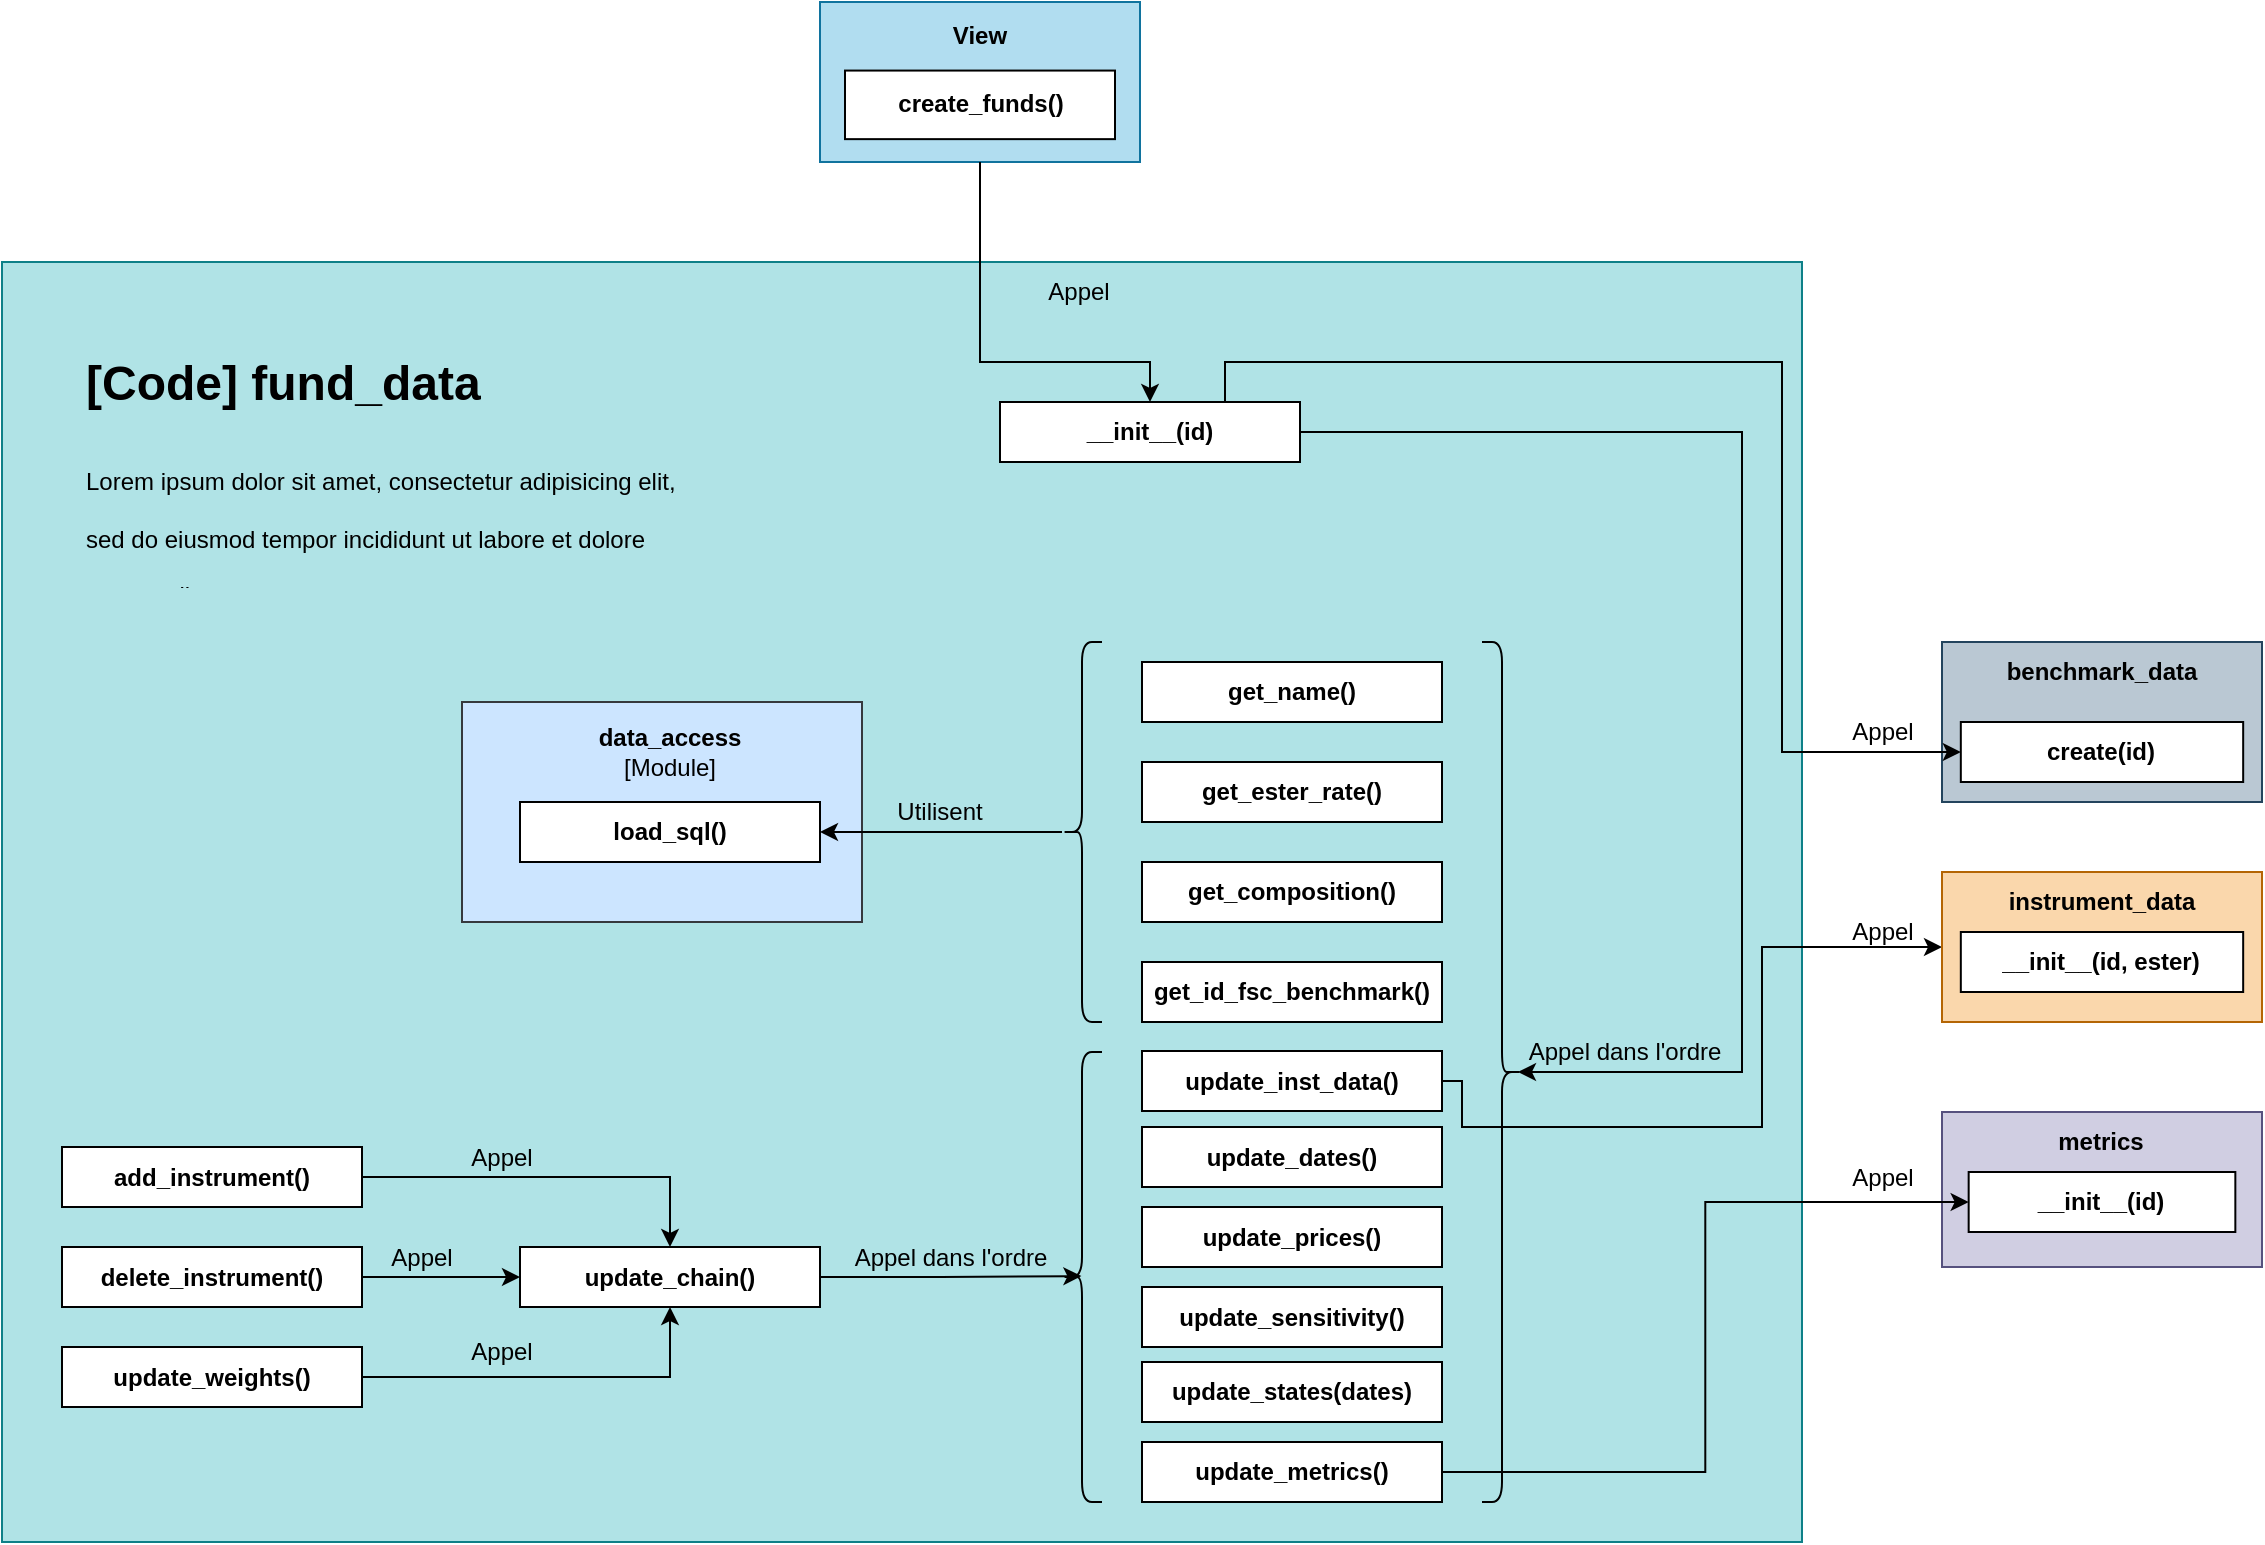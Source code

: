 <mxfile version="27.2.0">
  <diagram name="Page-1" id="jNu9Z5zwB6WvqihafVrA">
    <mxGraphModel dx="2495" dy="974" grid="1" gridSize="10" guides="1" tooltips="1" connect="1" arrows="1" fold="1" page="1" pageScale="1" pageWidth="827" pageHeight="1169" math="0" shadow="0">
      <root>
        <mxCell id="0" />
        <mxCell id="1" parent="0" />
        <mxCell id="xhRnbUlI3p6U2ewP2E0r-1" value="&lt;br&gt;&lt;div&gt;&lt;br&gt;&lt;/div&gt;" style="rounded=0;whiteSpace=wrap;html=1;fillColor=#b0e3e6;strokeColor=#0e8088;" vertex="1" parent="1">
          <mxGeometry x="-10" y="160" width="900" height="640" as="geometry" />
        </mxCell>
        <mxCell id="xhRnbUlI3p6U2ewP2E0r-66" value="" style="rounded=0;whiteSpace=wrap;html=1;fillColor=#cce5ff;strokeColor=#36393d;" vertex="1" parent="1">
          <mxGeometry x="220" y="380" width="200" height="110" as="geometry" />
        </mxCell>
        <mxCell id="xhRnbUlI3p6U2ewP2E0r-17" value="&lt;b&gt;get_name()&lt;/b&gt;" style="rounded=0;whiteSpace=wrap;html=1;" vertex="1" parent="1">
          <mxGeometry x="560" y="360" width="150" height="30" as="geometry" />
        </mxCell>
        <mxCell id="xhRnbUlI3p6U2ewP2E0r-18" value="&lt;b&gt;get_ester_rate()&lt;/b&gt;" style="rounded=0;whiteSpace=wrap;html=1;" vertex="1" parent="1">
          <mxGeometry x="560" y="410" width="150" height="30" as="geometry" />
        </mxCell>
        <mxCell id="xhRnbUlI3p6U2ewP2E0r-19" value="&lt;b&gt;get_composition()&lt;/b&gt;" style="rounded=0;whiteSpace=wrap;html=1;" vertex="1" parent="1">
          <mxGeometry x="560" y="460" width="150" height="30" as="geometry" />
        </mxCell>
        <mxCell id="xhRnbUlI3p6U2ewP2E0r-20" value="&lt;b&gt;get_id_fsc_benchmark()&lt;/b&gt;" style="rounded=0;whiteSpace=wrap;html=1;" vertex="1" parent="1">
          <mxGeometry x="560" y="510" width="150" height="30" as="geometry" />
        </mxCell>
        <mxCell id="xhRnbUlI3p6U2ewP2E0r-97" style="edgeStyle=orthogonalEdgeStyle;rounded=0;orthogonalLoop=1;jettySize=auto;html=1;entryX=0;entryY=0.5;entryDx=0;entryDy=0;" edge="1" parent="1">
          <mxGeometry relative="1" as="geometry">
            <mxPoint x="710" y="569.494" as="sourcePoint" />
            <mxPoint x="960" y="502.5" as="targetPoint" />
            <Array as="points">
              <mxPoint x="720" y="569.5" />
              <mxPoint x="720" y="592.5" />
              <mxPoint x="870" y="592.5" />
              <mxPoint x="870" y="502.5" />
            </Array>
          </mxGeometry>
        </mxCell>
        <mxCell id="xhRnbUlI3p6U2ewP2E0r-21" value="&lt;b&gt;update_inst_data()&lt;/b&gt;" style="rounded=0;whiteSpace=wrap;html=1;" vertex="1" parent="1">
          <mxGeometry x="560" y="554.5" width="150" height="30" as="geometry" />
        </mxCell>
        <mxCell id="xhRnbUlI3p6U2ewP2E0r-22" value="&lt;b&gt;update_dates()&lt;/b&gt;" style="rounded=0;whiteSpace=wrap;html=1;" vertex="1" parent="1">
          <mxGeometry x="560" y="592.5" width="150" height="30" as="geometry" />
        </mxCell>
        <mxCell id="xhRnbUlI3p6U2ewP2E0r-23" value="&lt;b&gt;update_prices()&lt;/b&gt;" style="rounded=0;whiteSpace=wrap;html=1;" vertex="1" parent="1">
          <mxGeometry x="560" y="632.5" width="150" height="30" as="geometry" />
        </mxCell>
        <mxCell id="xhRnbUlI3p6U2ewP2E0r-24" value="&lt;b&gt;update_sensitivity()&lt;/b&gt;" style="rounded=0;whiteSpace=wrap;html=1;" vertex="1" parent="1">
          <mxGeometry x="560" y="672.5" width="150" height="30" as="geometry" />
        </mxCell>
        <mxCell id="xhRnbUlI3p6U2ewP2E0r-25" value="&lt;b&gt;update_chain()&lt;/b&gt;" style="rounded=0;whiteSpace=wrap;html=1;" vertex="1" parent="1">
          <mxGeometry x="249" y="652.5" width="150" height="30" as="geometry" />
        </mxCell>
        <mxCell id="xhRnbUlI3p6U2ewP2E0r-26" value="" style="shape=curlyBracket;whiteSpace=wrap;html=1;rounded=1;labelPosition=left;verticalLabelPosition=middle;align=right;verticalAlign=middle;" vertex="1" parent="1">
          <mxGeometry x="520" y="555" width="20" height="225" as="geometry" />
        </mxCell>
        <mxCell id="xhRnbUlI3p6U2ewP2E0r-28" style="edgeStyle=orthogonalEdgeStyle;rounded=0;orthogonalLoop=1;jettySize=auto;html=1;entryX=0.485;entryY=0.498;entryDx=0;entryDy=0;entryPerimeter=0;" edge="1" parent="1" source="xhRnbUlI3p6U2ewP2E0r-25" target="xhRnbUlI3p6U2ewP2E0r-26">
          <mxGeometry relative="1" as="geometry" />
        </mxCell>
        <mxCell id="xhRnbUlI3p6U2ewP2E0r-29" value="&lt;b&gt;update_states(dates)&lt;/b&gt;" style="rounded=0;whiteSpace=wrap;html=1;" vertex="1" parent="1">
          <mxGeometry x="560" y="710" width="150" height="30" as="geometry" />
        </mxCell>
        <mxCell id="xhRnbUlI3p6U2ewP2E0r-30" value="&lt;b&gt;update_metrics()&lt;/b&gt;" style="rounded=0;whiteSpace=wrap;html=1;" vertex="1" parent="1">
          <mxGeometry x="560" y="750" width="150" height="30" as="geometry" />
        </mxCell>
        <mxCell id="xhRnbUlI3p6U2ewP2E0r-41" value="" style="shape=curlyBracket;whiteSpace=wrap;html=1;rounded=1;labelPosition=left;verticalLabelPosition=middle;align=right;verticalAlign=middle;flipV=1;flipH=1;" vertex="1" parent="1">
          <mxGeometry x="730" y="350" width="20" height="430" as="geometry" />
        </mxCell>
        <mxCell id="xhRnbUlI3p6U2ewP2E0r-42" value="&lt;b&gt;__init__(id)&lt;/b&gt;" style="rounded=0;whiteSpace=wrap;html=1;" vertex="1" parent="1">
          <mxGeometry x="489" y="230" width="150" height="30" as="geometry" />
        </mxCell>
        <mxCell id="xhRnbUlI3p6U2ewP2E0r-45" style="edgeStyle=orthogonalEdgeStyle;rounded=0;orthogonalLoop=1;jettySize=auto;html=1;entryX=0.1;entryY=0.5;entryDx=0;entryDy=0;entryPerimeter=0;" edge="1" parent="1" source="xhRnbUlI3p6U2ewP2E0r-42" target="xhRnbUlI3p6U2ewP2E0r-41">
          <mxGeometry relative="1" as="geometry">
            <Array as="points">
              <mxPoint x="860" y="245" />
              <mxPoint x="860" y="565" />
            </Array>
          </mxGeometry>
        </mxCell>
        <mxCell id="xhRnbUlI3p6U2ewP2E0r-49" value="Appel dans l&#39;ordre" style="text;html=1;align=center;verticalAlign=middle;whiteSpace=wrap;rounded=0;" vertex="1" parent="1">
          <mxGeometry x="414" y="642.5" width="101" height="30" as="geometry" />
        </mxCell>
        <mxCell id="xhRnbUlI3p6U2ewP2E0r-50" value="Appel dans l&#39;ordre" style="text;html=1;align=center;verticalAlign=middle;whiteSpace=wrap;rounded=0;" vertex="1" parent="1">
          <mxGeometry x="751" y="540" width="101" height="30" as="geometry" />
        </mxCell>
        <mxCell id="xhRnbUlI3p6U2ewP2E0r-54" style="edgeStyle=orthogonalEdgeStyle;rounded=0;orthogonalLoop=1;jettySize=auto;html=1;" edge="1" parent="1" source="xhRnbUlI3p6U2ewP2E0r-51" target="xhRnbUlI3p6U2ewP2E0r-52">
          <mxGeometry relative="1" as="geometry" />
        </mxCell>
        <mxCell id="xhRnbUlI3p6U2ewP2E0r-51" value="" style="shape=curlyBracket;whiteSpace=wrap;html=1;rounded=1;labelPosition=left;verticalLabelPosition=middle;align=right;verticalAlign=middle;" vertex="1" parent="1">
          <mxGeometry x="520" y="350" width="20" height="190" as="geometry" />
        </mxCell>
        <mxCell id="xhRnbUlI3p6U2ewP2E0r-52" value="&lt;b&gt;load_sql()&lt;/b&gt;" style="rounded=0;whiteSpace=wrap;html=1;" vertex="1" parent="1">
          <mxGeometry x="249" y="430" width="150" height="30" as="geometry" />
        </mxCell>
        <mxCell id="xhRnbUlI3p6U2ewP2E0r-55" value="Utilisent" style="text;html=1;align=center;verticalAlign=middle;whiteSpace=wrap;rounded=0;" vertex="1" parent="1">
          <mxGeometry x="429" y="420" width="60" height="30" as="geometry" />
        </mxCell>
        <mxCell id="xhRnbUlI3p6U2ewP2E0r-59" style="edgeStyle=orthogonalEdgeStyle;rounded=0;orthogonalLoop=1;jettySize=auto;html=1;entryX=0.5;entryY=0;entryDx=0;entryDy=0;" edge="1" parent="1" source="xhRnbUlI3p6U2ewP2E0r-56" target="xhRnbUlI3p6U2ewP2E0r-25">
          <mxGeometry relative="1" as="geometry" />
        </mxCell>
        <mxCell id="xhRnbUlI3p6U2ewP2E0r-56" value="&lt;b&gt;add_instrument()&lt;/b&gt;" style="rounded=0;whiteSpace=wrap;html=1;" vertex="1" parent="1">
          <mxGeometry x="20" y="602.5" width="150" height="30" as="geometry" />
        </mxCell>
        <mxCell id="xhRnbUlI3p6U2ewP2E0r-60" style="edgeStyle=orthogonalEdgeStyle;rounded=0;orthogonalLoop=1;jettySize=auto;html=1;entryX=0;entryY=0.5;entryDx=0;entryDy=0;" edge="1" parent="1" source="xhRnbUlI3p6U2ewP2E0r-57" target="xhRnbUlI3p6U2ewP2E0r-25">
          <mxGeometry relative="1" as="geometry" />
        </mxCell>
        <mxCell id="xhRnbUlI3p6U2ewP2E0r-57" value="&lt;b&gt;delete_instrument()&lt;/b&gt;" style="rounded=0;whiteSpace=wrap;html=1;" vertex="1" parent="1">
          <mxGeometry x="20" y="652.5" width="150" height="30" as="geometry" />
        </mxCell>
        <mxCell id="xhRnbUlI3p6U2ewP2E0r-61" style="edgeStyle=orthogonalEdgeStyle;rounded=0;orthogonalLoop=1;jettySize=auto;html=1;entryX=0.5;entryY=1;entryDx=0;entryDy=0;" edge="1" parent="1" source="xhRnbUlI3p6U2ewP2E0r-58" target="xhRnbUlI3p6U2ewP2E0r-25">
          <mxGeometry relative="1" as="geometry" />
        </mxCell>
        <mxCell id="xhRnbUlI3p6U2ewP2E0r-58" value="&lt;b&gt;update_weights()&lt;/b&gt;" style="rounded=0;whiteSpace=wrap;html=1;" vertex="1" parent="1">
          <mxGeometry x="20" y="702.5" width="150" height="30" as="geometry" />
        </mxCell>
        <mxCell id="xhRnbUlI3p6U2ewP2E0r-62" value="Appel" style="text;html=1;align=center;verticalAlign=middle;whiteSpace=wrap;rounded=0;" vertex="1" parent="1">
          <mxGeometry x="210" y="592.5" width="60" height="30" as="geometry" />
        </mxCell>
        <mxCell id="xhRnbUlI3p6U2ewP2E0r-63" value="Appel" style="text;html=1;align=center;verticalAlign=middle;whiteSpace=wrap;rounded=0;" vertex="1" parent="1">
          <mxGeometry x="170" y="642.5" width="60" height="30" as="geometry" />
        </mxCell>
        <mxCell id="xhRnbUlI3p6U2ewP2E0r-64" value="Appel" style="text;html=1;align=center;verticalAlign=middle;whiteSpace=wrap;rounded=0;" vertex="1" parent="1">
          <mxGeometry x="210" y="690" width="60" height="30" as="geometry" />
        </mxCell>
        <mxCell id="xhRnbUlI3p6U2ewP2E0r-65" value="&lt;h1 style=&quot;margin-top: 0px;&quot;&gt;&lt;span style=&quot;background-color: transparent; color: light-dark(rgb(0, 0, 0), rgb(255, 255, 255));&quot;&gt;[Code] fund_data&lt;/span&gt;&lt;/h1&gt;&lt;h1 style=&quot;margin-top: 0px;&quot;&gt;&lt;span style=&quot;background-color: transparent; color: light-dark(rgb(0, 0, 0), rgb(255, 255, 255)); font-size: 12px; font-weight: normal;&quot;&gt;Lorem ipsum dolor sit amet, consectetur adipisicing elit, sed do eiusmod tempor incididunt ut labore et dolore magna aliqua.&lt;/span&gt;&lt;/h1&gt;" style="text;html=1;whiteSpace=wrap;overflow=hidden;rounded=0;" vertex="1" parent="1">
          <mxGeometry x="30" y="200" width="310" height="120" as="geometry" />
        </mxCell>
        <mxCell id="xhRnbUlI3p6U2ewP2E0r-67" value="&lt;b&gt;data_access&lt;/b&gt;&lt;div&gt;[Module]&lt;/div&gt;" style="text;html=1;align=center;verticalAlign=middle;whiteSpace=wrap;rounded=0;" vertex="1" parent="1">
          <mxGeometry x="294" y="390" width="60" height="30" as="geometry" />
        </mxCell>
        <mxCell id="xhRnbUlI3p6U2ewP2E0r-81" value="Appel" style="text;html=1;align=center;verticalAlign=middle;whiteSpace=wrap;rounded=0;" vertex="1" parent="1">
          <mxGeometry x="880" y="602.5" width="101" height="30" as="geometry" />
        </mxCell>
        <mxCell id="xhRnbUlI3p6U2ewP2E0r-83" value="" style="group" vertex="1" connectable="0" parent="1">
          <mxGeometry x="960" y="350" width="160" height="80" as="geometry" />
        </mxCell>
        <mxCell id="xhRnbUlI3p6U2ewP2E0r-69" value="&lt;br&gt;&lt;div&gt;&lt;br&gt;&lt;/div&gt;" style="rounded=0;whiteSpace=wrap;html=1;fillColor=#bac8d3;strokeColor=#23445d;" vertex="1" parent="xhRnbUlI3p6U2ewP2E0r-83">
          <mxGeometry width="160" height="80" as="geometry" />
        </mxCell>
        <mxCell id="xhRnbUlI3p6U2ewP2E0r-70" value="&lt;b&gt;create(id)&lt;/b&gt;" style="rounded=0;whiteSpace=wrap;html=1;" vertex="1" parent="xhRnbUlI3p6U2ewP2E0r-83">
          <mxGeometry x="9.412" y="40" width="141.176" height="30" as="geometry" />
        </mxCell>
        <mxCell id="xhRnbUlI3p6U2ewP2E0r-72" value="&lt;b&gt;benchmark_data&lt;/b&gt;" style="text;html=1;align=center;verticalAlign=middle;whiteSpace=wrap;rounded=0;" vertex="1" parent="xhRnbUlI3p6U2ewP2E0r-83">
          <mxGeometry x="51.765" width="56.471" height="30" as="geometry" />
        </mxCell>
        <mxCell id="xhRnbUlI3p6U2ewP2E0r-73" style="edgeStyle=orthogonalEdgeStyle;rounded=0;orthogonalLoop=1;jettySize=auto;html=1;exitX=0.75;exitY=0;exitDx=0;exitDy=0;entryX=0;entryY=0.5;entryDx=0;entryDy=0;" edge="1" parent="1" source="xhRnbUlI3p6U2ewP2E0r-42" target="xhRnbUlI3p6U2ewP2E0r-70">
          <mxGeometry relative="1" as="geometry">
            <Array as="points">
              <mxPoint x="601" y="210" />
              <mxPoint x="880" y="210" />
              <mxPoint x="880" y="405" />
            </Array>
          </mxGeometry>
        </mxCell>
        <mxCell id="xhRnbUlI3p6U2ewP2E0r-84" value="" style="group" vertex="1" connectable="0" parent="1">
          <mxGeometry x="960" y="585" width="160" height="77.5" as="geometry" />
        </mxCell>
        <mxCell id="xhRnbUlI3p6U2ewP2E0r-77" value="" style="rounded=0;whiteSpace=wrap;html=1;fillColor=#d0cee2;strokeColor=#56517e;" vertex="1" parent="xhRnbUlI3p6U2ewP2E0r-84">
          <mxGeometry width="160" height="77.5" as="geometry" />
        </mxCell>
        <mxCell id="xhRnbUlI3p6U2ewP2E0r-78" value="&lt;b&gt;metrics&lt;/b&gt;" style="text;html=1;align=center;verticalAlign=middle;whiteSpace=wrap;rounded=0;" vertex="1" parent="xhRnbUlI3p6U2ewP2E0r-84">
          <mxGeometry x="53.333" width="53.333" height="30" as="geometry" />
        </mxCell>
        <mxCell id="xhRnbUlI3p6U2ewP2E0r-79" value="&lt;b&gt;__init__(id)&lt;/b&gt;" style="rounded=0;whiteSpace=wrap;html=1;" vertex="1" parent="xhRnbUlI3p6U2ewP2E0r-84">
          <mxGeometry x="13.333" y="30" width="133.333" height="30" as="geometry" />
        </mxCell>
        <mxCell id="xhRnbUlI3p6U2ewP2E0r-80" style="edgeStyle=orthogonalEdgeStyle;rounded=0;orthogonalLoop=1;jettySize=auto;html=1;entryX=0;entryY=0.5;entryDx=0;entryDy=0;" edge="1" parent="1" source="xhRnbUlI3p6U2ewP2E0r-30" target="xhRnbUlI3p6U2ewP2E0r-79">
          <mxGeometry relative="1" as="geometry" />
        </mxCell>
        <mxCell id="xhRnbUlI3p6U2ewP2E0r-86" value="Appel" style="text;html=1;align=center;verticalAlign=middle;whiteSpace=wrap;rounded=0;" vertex="1" parent="1">
          <mxGeometry x="880" y="380" width="101" height="30" as="geometry" />
        </mxCell>
        <mxCell id="xhRnbUlI3p6U2ewP2E0r-89" value="" style="group" vertex="1" connectable="0" parent="1">
          <mxGeometry x="960" y="465" width="160" height="75" as="geometry" />
        </mxCell>
        <mxCell id="xhRnbUlI3p6U2ewP2E0r-76" value="&lt;div&gt;&lt;div&gt;&lt;div&gt;&lt;br&gt;&lt;/div&gt;&lt;/div&gt;&lt;/div&gt;" style="rounded=0;whiteSpace=wrap;html=1;fillColor=#fad7ac;strokeColor=#b46504;" vertex="1" parent="xhRnbUlI3p6U2ewP2E0r-89">
          <mxGeometry width="160" height="75" as="geometry" />
        </mxCell>
        <mxCell id="xhRnbUlI3p6U2ewP2E0r-87" value="&lt;b&gt;__init__(id, ester)&lt;/b&gt;" style="rounded=0;whiteSpace=wrap;html=1;" vertex="1" parent="xhRnbUlI3p6U2ewP2E0r-89">
          <mxGeometry x="9.412" y="30" width="141.176" height="30" as="geometry" />
        </mxCell>
        <mxCell id="xhRnbUlI3p6U2ewP2E0r-88" value="&lt;b&gt;instrument_data&lt;/b&gt;" style="text;html=1;align=center;verticalAlign=middle;whiteSpace=wrap;rounded=0;" vertex="1" parent="xhRnbUlI3p6U2ewP2E0r-89">
          <mxGeometry x="51.765" width="56.471" height="30" as="geometry" />
        </mxCell>
        <mxCell id="xhRnbUlI3p6U2ewP2E0r-93" value="" style="group" vertex="1" connectable="0" parent="1">
          <mxGeometry x="399" y="30" width="180" height="80" as="geometry" />
        </mxCell>
        <mxCell id="xhRnbUlI3p6U2ewP2E0r-94" value="" style="group" vertex="1" connectable="0" parent="xhRnbUlI3p6U2ewP2E0r-93">
          <mxGeometry width="160" height="80" as="geometry" />
        </mxCell>
        <mxCell id="xhRnbUlI3p6U2ewP2E0r-75" value="" style="rounded=0;whiteSpace=wrap;html=1;fillColor=#b1ddf0;strokeColor=#10739e;" vertex="1" parent="xhRnbUlI3p6U2ewP2E0r-94">
          <mxGeometry width="160" height="80" as="geometry" />
        </mxCell>
        <mxCell id="xhRnbUlI3p6U2ewP2E0r-91" value="&lt;b&gt;create_funds()&lt;/b&gt;" style="rounded=0;whiteSpace=wrap;html=1;" vertex="1" parent="xhRnbUlI3p6U2ewP2E0r-94">
          <mxGeometry x="12.5" y="34.286" width="135" height="34.286" as="geometry" />
        </mxCell>
        <mxCell id="xhRnbUlI3p6U2ewP2E0r-92" value="&lt;b&gt;View&lt;/b&gt;" style="text;html=1;align=center;verticalAlign=middle;whiteSpace=wrap;rounded=0;" vertex="1" parent="xhRnbUlI3p6U2ewP2E0r-94">
          <mxGeometry x="50" width="60" height="34.286" as="geometry" />
        </mxCell>
        <mxCell id="xhRnbUlI3p6U2ewP2E0r-95" style="edgeStyle=orthogonalEdgeStyle;rounded=0;orthogonalLoop=1;jettySize=auto;html=1;entryX=0.5;entryY=0;entryDx=0;entryDy=0;" edge="1" parent="1" source="xhRnbUlI3p6U2ewP2E0r-75" target="xhRnbUlI3p6U2ewP2E0r-42">
          <mxGeometry relative="1" as="geometry">
            <Array as="points">
              <mxPoint x="479" y="210" />
              <mxPoint x="564" y="210" />
            </Array>
          </mxGeometry>
        </mxCell>
        <mxCell id="xhRnbUlI3p6U2ewP2E0r-96" value="Appel" style="text;html=1;align=center;verticalAlign=middle;whiteSpace=wrap;rounded=0;" vertex="1" parent="1">
          <mxGeometry x="478" y="160" width="101" height="30" as="geometry" />
        </mxCell>
        <mxCell id="xhRnbUlI3p6U2ewP2E0r-98" value="Appel" style="text;html=1;align=center;verticalAlign=middle;whiteSpace=wrap;rounded=0;" vertex="1" parent="1">
          <mxGeometry x="880" y="480" width="101" height="30" as="geometry" />
        </mxCell>
      </root>
    </mxGraphModel>
  </diagram>
</mxfile>
